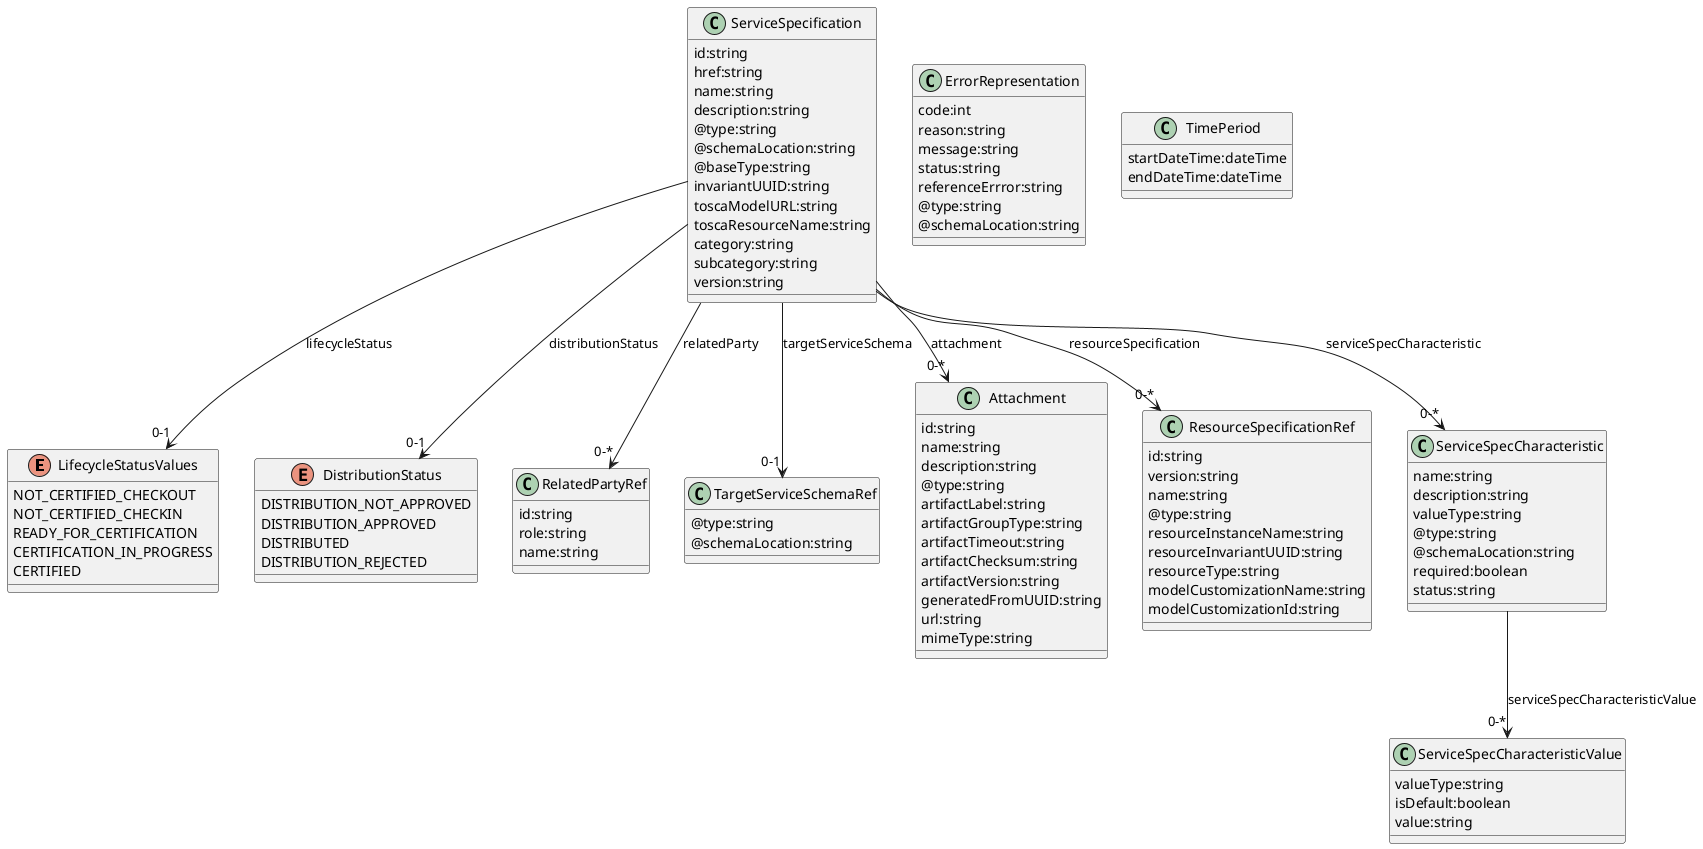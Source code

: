 /' This work is licensed under a Creative Commons Attribution 4.0 International License.
   http://creativecommons.org/licenses/by/4.0
   Copyright 2018 Orange'/

@startuml

enum LifecycleStatusValues {
   NOT_CERTIFIED_CHECKOUT
   NOT_CERTIFIED_CHECKIN
   READY_FOR_CERTIFICATION
   CERTIFICATION_IN_PROGRESS
   CERTIFIED
}
enum DistributionStatus {
   DISTRIBUTION_NOT_APPROVED
   DISTRIBUTION_APPROVED
   DISTRIBUTED
   DISTRIBUTION_REJECTED
}

class ErrorRepresentation {
   code:int
   reason:string
   message:string
   status:string
   referenceErrror:string
   @type:string
   @schemaLocation:string
}

class TimePeriod {
   startDateTime:dateTime
   endDateTime:dateTime
}

class RelatedPartyRef {
   id:string
   role:string
   name:string
}

class ServiceSpecification {
   id:string
   href:string
   name:string
   description:string
   @type:string
   @schemaLocation:string
   @baseType:string
   invariantUUID:string
   toscaModelURL:string
   toscaResourceName:string
   category:string
   subcategory:string
   version:string
}
   ServiceSpecification --> "0-1" DistributionStatus : distributionStatus
   ServiceSpecification --> "0-1" LifecycleStatusValues : lifecycleStatus
   ServiceSpecification --> "0-1" TargetServiceSchemaRef : targetServiceSchema
   ServiceSpecification --> "0-*" Attachment : attachment
   ServiceSpecification --> "0-*" RelatedPartyRef : relatedParty
   ServiceSpecification --> "0-*" ResourceSpecificationRef : resourceSpecification
   ServiceSpecification --> "0-*" ServiceSpecCharacteristic : serviceSpecCharacteristic

class ServiceSpecCharacteristic {
   name:string
   description:string
   valueType:string
   @type:string
   @schemaLocation:string
   required:boolean
   status:string
}
   ServiceSpecCharacteristic --> "0-*" ServiceSpecCharacteristicValue : serviceSpecCharacteristicValue

class Attachment {
   id:string
   name:string
   description:string
   @type:string
   artifactLabel:string
   artifactGroupType:string
   artifactTimeout:string
   artifactChecksum:string
   artifactVersion:string
   generatedFromUUID:string
   url:string
   mimeType:string
}

class ServiceSpecCharacteristicValue {
   valueType:string
   isDefault:boolean
   value:string
}

class ResourceSpecificationRef {
   id:string
   version:string
   name:string
   @type:string
   resourceInstanceName:string
   resourceInvariantUUID:string
   resourceType:string
   modelCustomizationName:string
   modelCustomizationId:string
}

class TargetServiceSchemaRef {
   @type:string
   @schemaLocation:string
}

@enduml